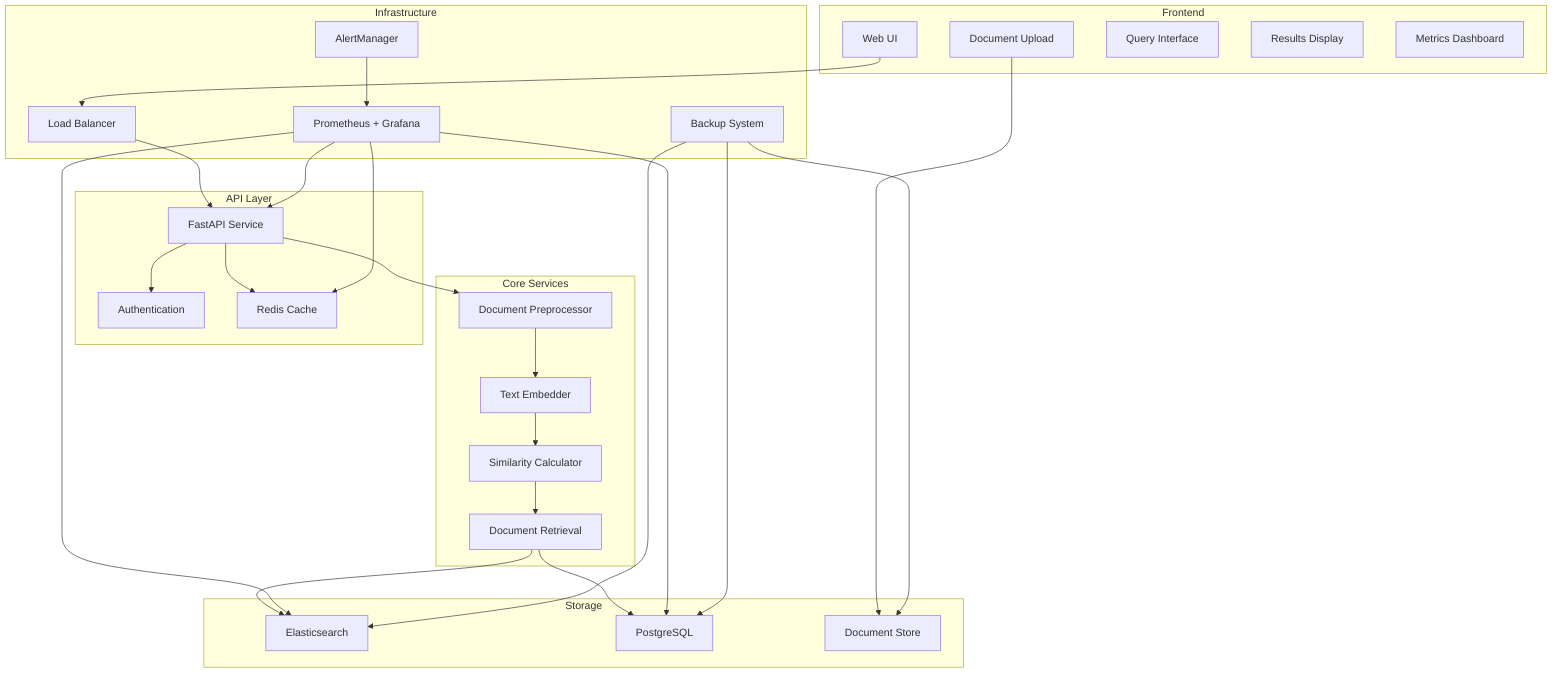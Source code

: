 graph TB
    subgraph "Frontend"
        UI[Web UI]
        Upload[Document Upload]
        Query[Query Interface]
        Results[Results Display]
        Metrics[Metrics Dashboard]
    end

    subgraph "API Layer"
        API[FastAPI Service]
        Auth[Authentication]
        Cache[Redis Cache]
    end

    subgraph "Core Services"
        Preprocessor[Document Preprocessor]
        Embedder[Text Embedder]
        Similarity[Similarity Calculator]
        Retrieval[Document Retrieval]
    end

    subgraph "Storage"
        ES[Elasticsearch]
        DB[PostgreSQL]
        S3[Document Store]
    end

    subgraph "Infrastructure"
        LB[Load Balancer]
        Monitor[Prometheus + Grafana]
        Alert[AlertManager]
        Backup[Backup System]
    end

    UI --> LB
    LB --> API
    API --> Auth
    API --> Cache
    API --> Preprocessor
    Preprocessor --> Embedder
    Embedder --> Similarity
    Similarity --> Retrieval
    Retrieval --> ES
    Retrieval --> DB
    Upload --> S3
    Monitor --> API
    Monitor --> ES
    Monitor --> DB
    Monitor --> Cache
    Alert --> Monitor
    Backup --> DB
    Backup --> ES
    Backup --> S3